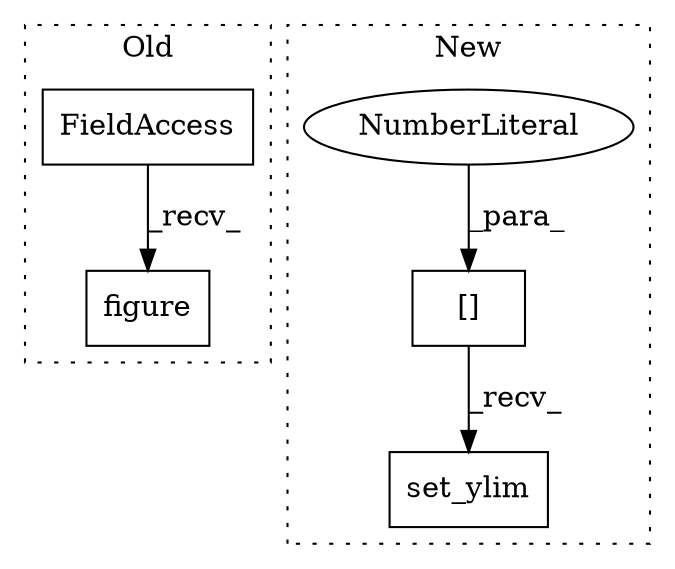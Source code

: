 digraph G {
subgraph cluster0 {
1 [label="figure" a="32" s="889" l="8" shape="box"];
3 [label="FieldAccess" a="22" s="871" l="10" shape="box"];
label = "Old";
style="dotted";
}
subgraph cluster1 {
2 [label="set_ylim" a="32" s="1813,1846" l="9,1" shape="box"];
4 [label="[]" a="2" s="1806,1811" l="4,1" shape="box"];
5 [label="NumberLiteral" a="34" s="1810" l="1" shape="ellipse"];
label = "New";
style="dotted";
}
3 -> 1 [label="_recv_"];
4 -> 2 [label="_recv_"];
5 -> 4 [label="_para_"];
}